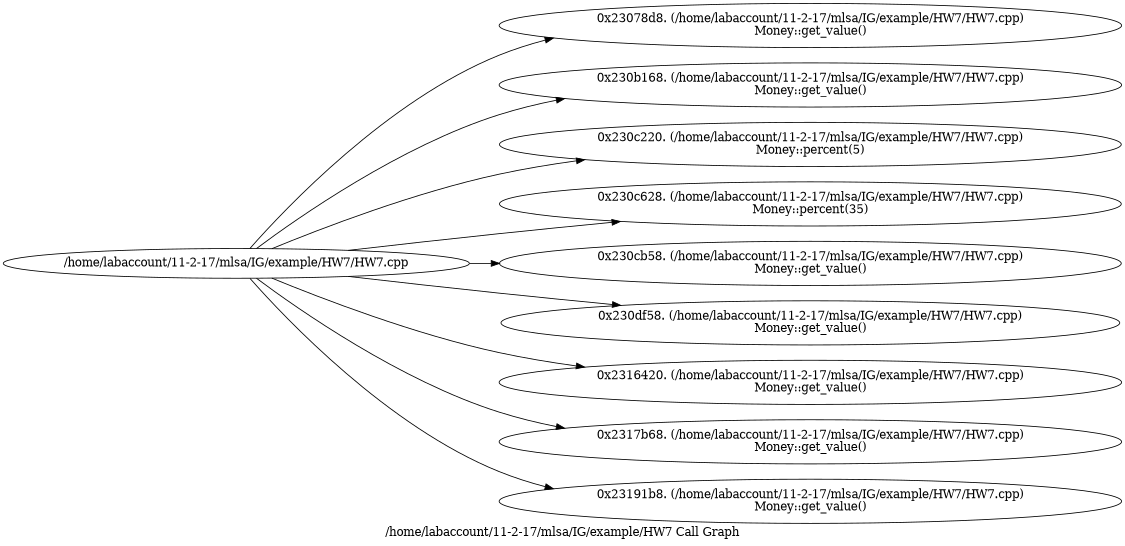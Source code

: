 digraph "/home/labaccount/11-2-17/mlsa/IG/example/HW7 Call Graph" {
	graph [dpi=300
		rankdir=LR
		size="7.5, 10"
		label="/home/labaccount/11-2-17/mlsa/IG/example/HW7 Call Graph"
	];

	Node0x336157104 [shape=oval, label="/home/labaccount/11-2-17/mlsa/IG/example/HW7/HW7.cpp"];
	Node0x993268461 [shape=oval, label="0x23078d8. (/home/labaccount/11-2-17/mlsa/IG/example/HW7/HW7.cpp)\nMoney::get_value()"];
	Node0x336157104 -> Node0x993268461;
	Node0x974141187 [shape=oval, label="0x230b168. (/home/labaccount/11-2-17/mlsa/IG/example/HW7/HW7.cpp)\nMoney::get_value()"];
	Node0x336157104 -> Node0x974141187;
	Node0x732961713 [shape=oval, label="0x230c220. (/home/labaccount/11-2-17/mlsa/IG/example/HW7/HW7.cpp)\nMoney::percent(5)"];
	Node0x336157104 -> Node0x732961713;
	Node0x414451172 [shape=oval, label="0x230c628. (/home/labaccount/11-2-17/mlsa/IG/example/HW7/HW7.cpp)\nMoney::percent(35)"];
	Node0x336157104 -> Node0x414451172;
	Node0x430865653 [shape=oval, label="0x230cb58. (/home/labaccount/11-2-17/mlsa/IG/example/HW7/HW7.cpp)\nMoney::get_value()"];
	Node0x336157104 -> Node0x430865653;
	Node0x440642227 [shape=oval, label="0x230df58. (/home/labaccount/11-2-17/mlsa/IG/example/HW7/HW7.cpp)\nMoney::get_value()"];
	Node0x336157104 -> Node0x440642227;
	Node0x483972896 [shape=oval, label="0x2316420. (/home/labaccount/11-2-17/mlsa/IG/example/HW7/HW7.cpp)\nMoney::get_value()"];
	Node0x336157104 -> Node0x483972896;
	Node0x629620180 [shape=oval, label="0x2317b68. (/home/labaccount/11-2-17/mlsa/IG/example/HW7/HW7.cpp)\nMoney::get_value()"];
	Node0x336157104 -> Node0x629620180;
	Node0x257508849 [shape=oval, label="0x23191b8. (/home/labaccount/11-2-17/mlsa/IG/example/HW7/HW7.cpp)\nMoney::get_value()"];
	Node0x336157104 -> Node0x257508849;
}